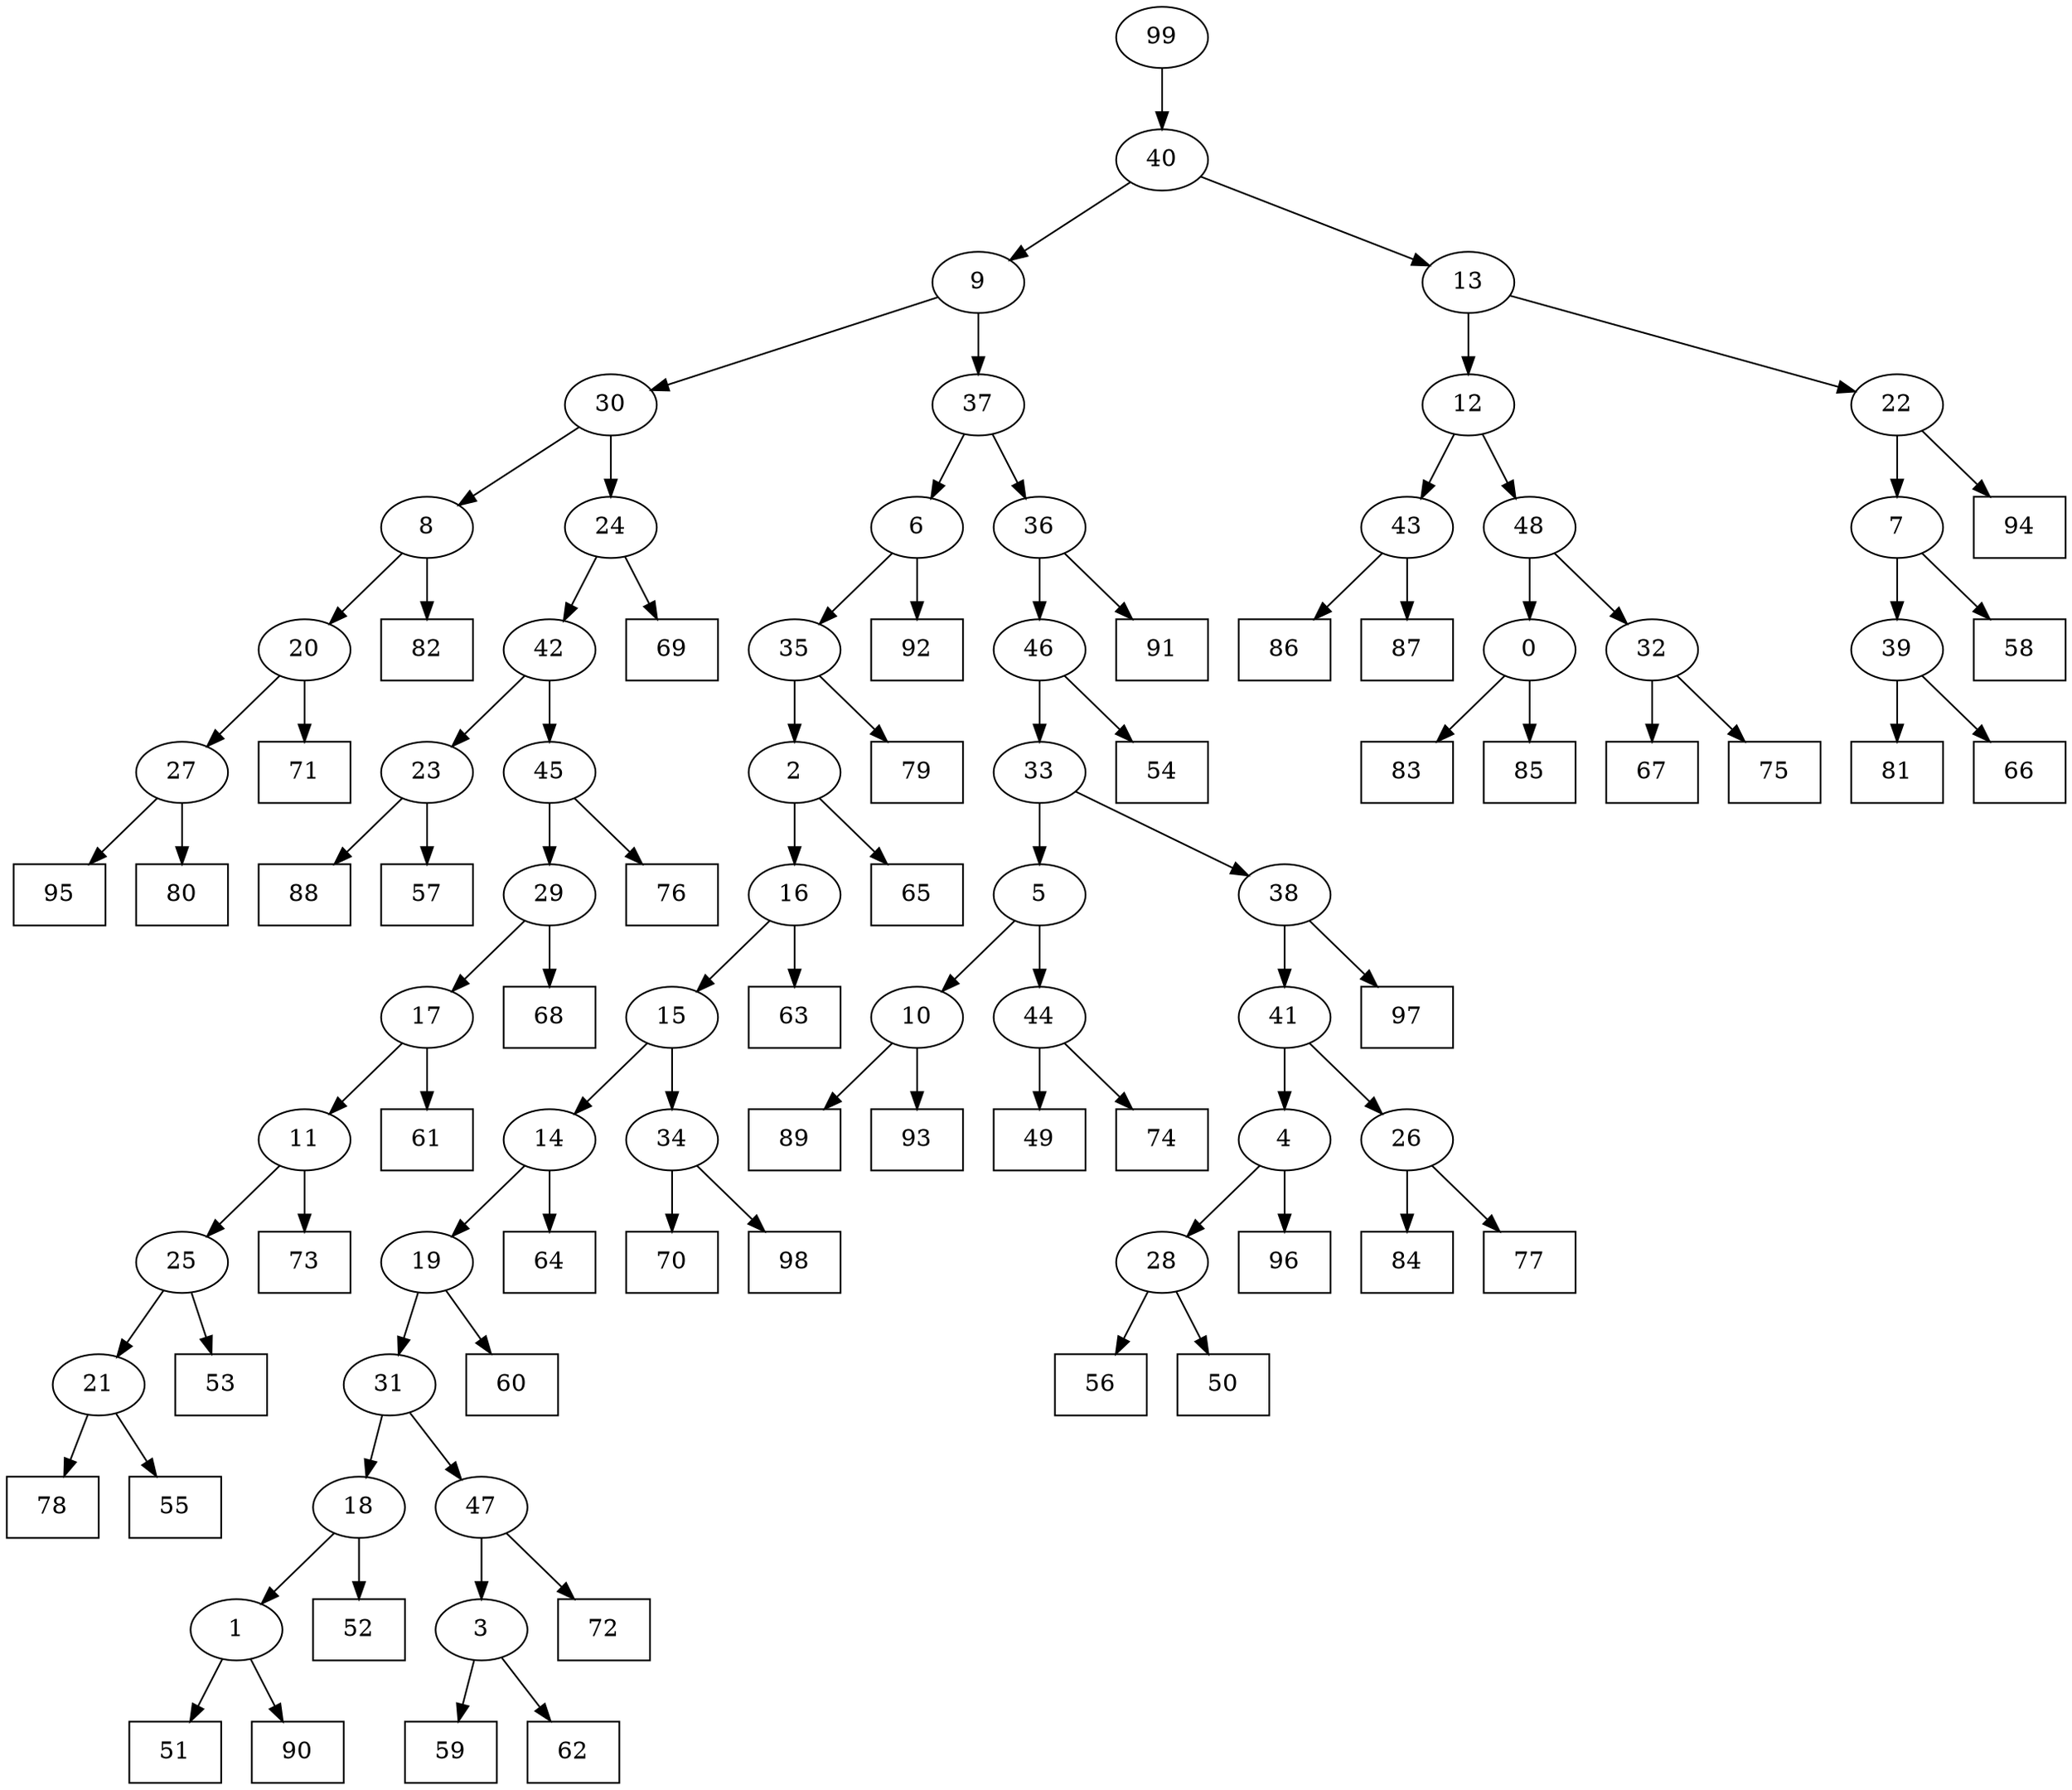 digraph G {
0[label="0"];
1[label="1"];
2[label="2"];
3[label="3"];
4[label="4"];
5[label="5"];
6[label="6"];
7[label="7"];
8[label="8"];
9[label="9"];
10[label="10"];
11[label="11"];
12[label="12"];
13[label="13"];
14[label="14"];
15[label="15"];
16[label="16"];
17[label="17"];
18[label="18"];
19[label="19"];
20[label="20"];
21[label="21"];
22[label="22"];
23[label="23"];
24[label="24"];
25[label="25"];
26[label="26"];
27[label="27"];
28[label="28"];
29[label="29"];
30[label="30"];
31[label="31"];
32[label="32"];
33[label="33"];
34[label="34"];
35[label="35"];
36[label="36"];
37[label="37"];
38[label="38"];
39[label="39"];
40[label="40"];
41[label="41"];
42[label="42"];
43[label="43"];
44[label="44"];
45[label="45"];
46[label="46"];
47[label="47"];
48[label="48"];
49[shape=box,label="58"];
50[shape=box,label="59"];
51[shape=box,label="60"];
52[shape=box,label="78"];
53[shape=box,label="55"];
54[shape=box,label="94"];
55[shape=box,label="63"];
56[shape=box,label="81"];
57[shape=box,label="67"];
58[shape=box,label="56"];
59[shape=box,label="82"];
60[shape=box,label="88"];
61[shape=box,label="89"];
62[shape=box,label="51"];
63[shape=box,label="97"];
64[shape=box,label="70"];
65[shape=box,label="75"];
66[shape=box,label="90"];
67[shape=box,label="65"];
68[shape=box,label="53"];
69[shape=box,label="98"];
70[shape=box,label="95"];
71[shape=box,label="86"];
72[shape=box,label="80"];
73[shape=box,label="52"];
74[shape=box,label="96"];
75[shape=box,label="92"];
76[shape=box,label="54"];
77[shape=box,label="68"];
78[shape=box,label="76"];
79[shape=box,label="66"];
80[shape=box,label="84"];
81[shape=box,label="64"];
82[shape=box,label="77"];
83[shape=box,label="69"];
84[shape=box,label="79"];
85[shape=box,label="83"];
86[shape=box,label="93"];
87[shape=box,label="87"];
88[shape=box,label="73"];
89[shape=box,label="72"];
90[shape=box,label="71"];
91[shape=box,label="85"];
92[shape=box,label="57"];
93[shape=box,label="61"];
94[shape=box,label="62"];
95[shape=box,label="50"];
96[shape=box,label="91"];
97[shape=box,label="49"];
98[shape=box,label="74"];
99[label="99"];
36->96 ;
28->58 ;
3->50 ;
3->94 ;
24->42 ;
23->60 ;
22->54 ;
38->63 ;
39->56 ;
23->92 ;
37->36 ;
45->29 ;
35->84 ;
10->86 ;
45->78 ;
21->52 ;
43->71 ;
29->17 ;
40->13 ;
44->97 ;
4->74 ;
9->37 ;
16->55 ;
48->0 ;
2->67 ;
47->3 ;
34->64 ;
26->80 ;
1->66 ;
42->45 ;
46->33 ;
33->38 ;
6->35 ;
1->62 ;
5->44 ;
41->4 ;
0->91 ;
19->31 ;
11->88 ;
13->22 ;
31->47 ;
33->5 ;
39->79 ;
7->39 ;
18->73 ;
20->27 ;
27->70 ;
26->82 ;
40->9 ;
12->48 ;
24->83 ;
25->68 ;
6->75 ;
99->40 ;
38->41 ;
41->26 ;
44->98 ;
8->20 ;
20->90 ;
31->18 ;
18->1 ;
4->28 ;
28->95 ;
13->12 ;
12->43 ;
47->89 ;
32->65 ;
35->2 ;
17->93 ;
36->46 ;
46->76 ;
42->23 ;
15->14 ;
43->87 ;
30->8 ;
8->59 ;
22->7 ;
7->49 ;
5->10 ;
9->30 ;
30->24 ;
21->53 ;
14->19 ;
19->51 ;
0->85 ;
25->21 ;
10->61 ;
2->16 ;
16->15 ;
14->81 ;
48->32 ;
32->57 ;
27->72 ;
29->77 ;
15->34 ;
34->69 ;
37->6 ;
17->11 ;
11->25 ;
}
